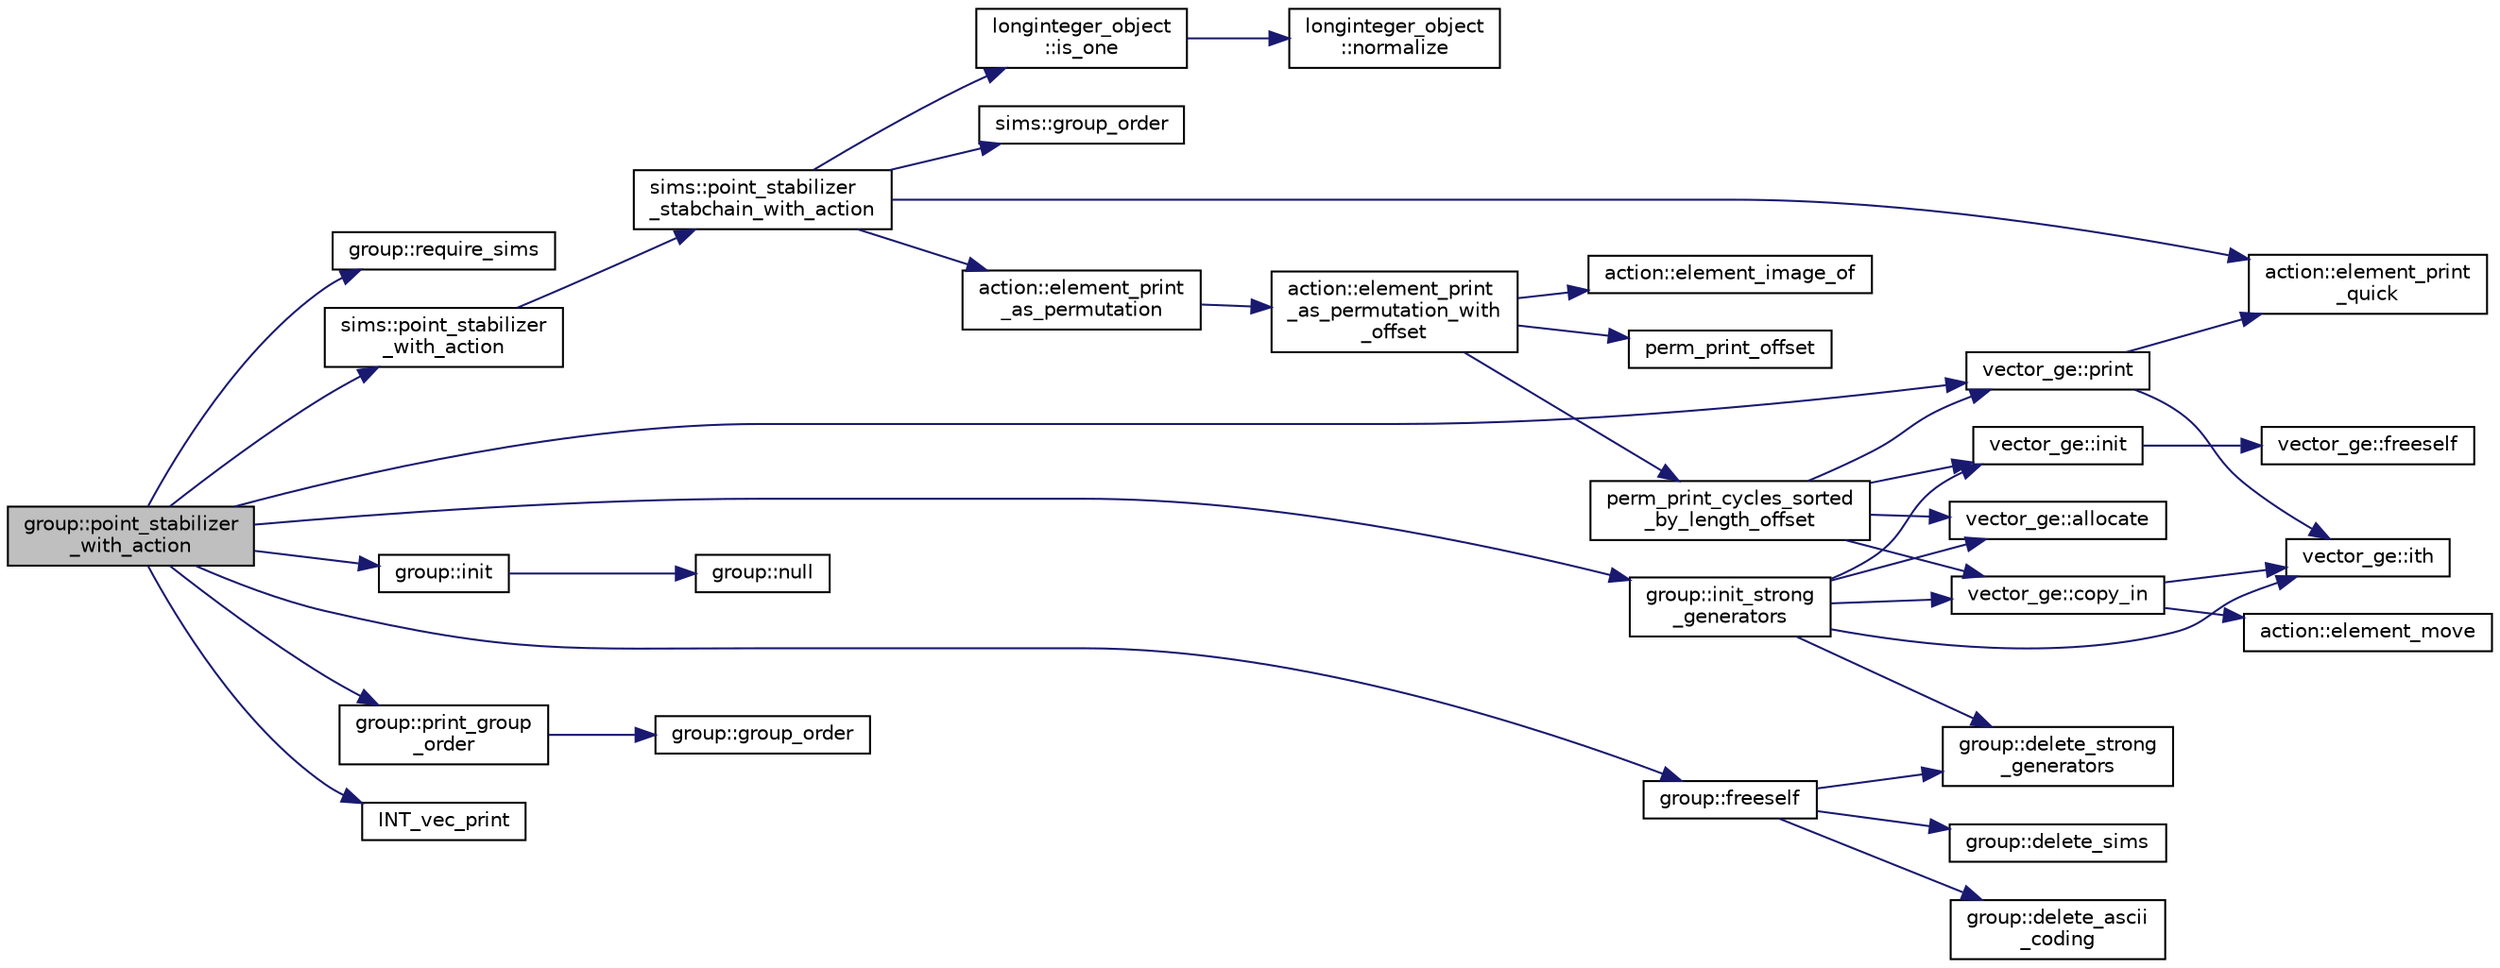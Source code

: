 digraph "group::point_stabilizer_with_action"
{
  edge [fontname="Helvetica",fontsize="10",labelfontname="Helvetica",labelfontsize="10"];
  node [fontname="Helvetica",fontsize="10",shape=record];
  rankdir="LR";
  Node1376 [label="group::point_stabilizer\l_with_action",height=0.2,width=0.4,color="black", fillcolor="grey75", style="filled", fontcolor="black"];
  Node1376 -> Node1377 [color="midnightblue",fontsize="10",style="solid",fontname="Helvetica"];
  Node1377 [label="group::require_sims",height=0.2,width=0.4,color="black", fillcolor="white", style="filled",URL="$d1/db7/classgroup.html#a657b3eaca7a2fd46ffb25589f06532d6"];
  Node1376 -> Node1378 [color="midnightblue",fontsize="10",style="solid",fontname="Helvetica"];
  Node1378 [label="sims::point_stabilizer\l_with_action",height=0.2,width=0.4,color="black", fillcolor="white", style="filled",URL="$d9/df3/classsims.html#a3c07d7fe18b848f6c62bc4f9616747ed"];
  Node1378 -> Node1379 [color="midnightblue",fontsize="10",style="solid",fontname="Helvetica"];
  Node1379 [label="sims::point_stabilizer\l_stabchain_with_action",height=0.2,width=0.4,color="black", fillcolor="white", style="filled",URL="$d9/df3/classsims.html#a3ab0527c4d7d0647f8f442f3cfb4c1be"];
  Node1379 -> Node1380 [color="midnightblue",fontsize="10",style="solid",fontname="Helvetica"];
  Node1380 [label="sims::group_order",height=0.2,width=0.4,color="black", fillcolor="white", style="filled",URL="$d9/df3/classsims.html#aa442445175656570fa35febbe790efad"];
  Node1379 -> Node1381 [color="midnightblue",fontsize="10",style="solid",fontname="Helvetica"];
  Node1381 [label="action::element_print\l_as_permutation",height=0.2,width=0.4,color="black", fillcolor="white", style="filled",URL="$d2/d86/classaction.html#a2975618a8203187b688a67c947150bb8"];
  Node1381 -> Node1382 [color="midnightblue",fontsize="10",style="solid",fontname="Helvetica"];
  Node1382 [label="action::element_print\l_as_permutation_with\l_offset",height=0.2,width=0.4,color="black", fillcolor="white", style="filled",URL="$d2/d86/classaction.html#addd61d869434abaad431124a6d858396"];
  Node1382 -> Node1383 [color="midnightblue",fontsize="10",style="solid",fontname="Helvetica"];
  Node1383 [label="action::element_image_of",height=0.2,width=0.4,color="black", fillcolor="white", style="filled",URL="$d2/d86/classaction.html#ae09559d4537a048fc860f8a74a31393d"];
  Node1382 -> Node1384 [color="midnightblue",fontsize="10",style="solid",fontname="Helvetica"];
  Node1384 [label="perm_print_offset",height=0.2,width=0.4,color="black", fillcolor="white", style="filled",URL="$d2/d7c/combinatorics_8_c.html#ab87deef2ba9e4d2ce386a19eeaffecf3"];
  Node1382 -> Node1385 [color="midnightblue",fontsize="10",style="solid",fontname="Helvetica"];
  Node1385 [label="perm_print_cycles_sorted\l_by_length_offset",height=0.2,width=0.4,color="black", fillcolor="white", style="filled",URL="$d5/d90/action__global_8_c.html#a9d1f2e34879c04dbc45d08984a8066e3"];
  Node1385 -> Node1386 [color="midnightblue",fontsize="10",style="solid",fontname="Helvetica"];
  Node1386 [label="vector_ge::init",height=0.2,width=0.4,color="black", fillcolor="white", style="filled",URL="$d4/d6e/classvector__ge.html#afe1d6befd1f1501e6be34afbaa9d30a8"];
  Node1386 -> Node1387 [color="midnightblue",fontsize="10",style="solid",fontname="Helvetica"];
  Node1387 [label="vector_ge::freeself",height=0.2,width=0.4,color="black", fillcolor="white", style="filled",URL="$d4/d6e/classvector__ge.html#aa002e4b715cc73a9b8b367d29700b452"];
  Node1385 -> Node1388 [color="midnightblue",fontsize="10",style="solid",fontname="Helvetica"];
  Node1388 [label="vector_ge::allocate",height=0.2,width=0.4,color="black", fillcolor="white", style="filled",URL="$d4/d6e/classvector__ge.html#a35b062a9201b30f0a87bf87702d243ae"];
  Node1385 -> Node1389 [color="midnightblue",fontsize="10",style="solid",fontname="Helvetica"];
  Node1389 [label="vector_ge::copy_in",height=0.2,width=0.4,color="black", fillcolor="white", style="filled",URL="$d4/d6e/classvector__ge.html#ad02ebf2d4e8bbf095685aea921999145"];
  Node1389 -> Node1390 [color="midnightblue",fontsize="10",style="solid",fontname="Helvetica"];
  Node1390 [label="vector_ge::ith",height=0.2,width=0.4,color="black", fillcolor="white", style="filled",URL="$d4/d6e/classvector__ge.html#a1ff002e8b746a9beb119d57dcd4a15ff"];
  Node1389 -> Node1391 [color="midnightblue",fontsize="10",style="solid",fontname="Helvetica"];
  Node1391 [label="action::element_move",height=0.2,width=0.4,color="black", fillcolor="white", style="filled",URL="$d2/d86/classaction.html#a550947491bbb534d3d7951f50198a874"];
  Node1385 -> Node1392 [color="midnightblue",fontsize="10",style="solid",fontname="Helvetica"];
  Node1392 [label="vector_ge::print",height=0.2,width=0.4,color="black", fillcolor="white", style="filled",URL="$d4/d6e/classvector__ge.html#a0d260cce035c20b32d7989c50670aa8a"];
  Node1392 -> Node1393 [color="midnightblue",fontsize="10",style="solid",fontname="Helvetica"];
  Node1393 [label="action::element_print\l_quick",height=0.2,width=0.4,color="black", fillcolor="white", style="filled",URL="$d2/d86/classaction.html#a4844680cf6750396f76494a28655265b"];
  Node1392 -> Node1390 [color="midnightblue",fontsize="10",style="solid",fontname="Helvetica"];
  Node1379 -> Node1394 [color="midnightblue",fontsize="10",style="solid",fontname="Helvetica"];
  Node1394 [label="longinteger_object\l::is_one",height=0.2,width=0.4,color="black", fillcolor="white", style="filled",URL="$dd/d7e/classlonginteger__object.html#adeab597c8bb66f36eb085f046d1df656"];
  Node1394 -> Node1395 [color="midnightblue",fontsize="10",style="solid",fontname="Helvetica"];
  Node1395 [label="longinteger_object\l::normalize",height=0.2,width=0.4,color="black", fillcolor="white", style="filled",URL="$dd/d7e/classlonginteger__object.html#ae27040d862a5624e98fc9582daa889ee"];
  Node1379 -> Node1393 [color="midnightblue",fontsize="10",style="solid",fontname="Helvetica"];
  Node1376 -> Node1392 [color="midnightblue",fontsize="10",style="solid",fontname="Helvetica"];
  Node1376 -> Node1396 [color="midnightblue",fontsize="10",style="solid",fontname="Helvetica"];
  Node1396 [label="group::freeself",height=0.2,width=0.4,color="black", fillcolor="white", style="filled",URL="$d1/db7/classgroup.html#a43d679f29a588271c1eaeefe94bed282"];
  Node1396 -> Node1397 [color="midnightblue",fontsize="10",style="solid",fontname="Helvetica"];
  Node1397 [label="group::delete_ascii\l_coding",height=0.2,width=0.4,color="black", fillcolor="white", style="filled",URL="$d1/db7/classgroup.html#aa71c4507467519fc564a6715fe7efdf5"];
  Node1396 -> Node1398 [color="midnightblue",fontsize="10",style="solid",fontname="Helvetica"];
  Node1398 [label="group::delete_strong\l_generators",height=0.2,width=0.4,color="black", fillcolor="white", style="filled",URL="$d1/db7/classgroup.html#a36c96bdf4428fdf236dfabab0f82b898"];
  Node1396 -> Node1399 [color="midnightblue",fontsize="10",style="solid",fontname="Helvetica"];
  Node1399 [label="group::delete_sims",height=0.2,width=0.4,color="black", fillcolor="white", style="filled",URL="$d1/db7/classgroup.html#accebe64da3d51160a974fad069a90eac"];
  Node1376 -> Node1400 [color="midnightblue",fontsize="10",style="solid",fontname="Helvetica"];
  Node1400 [label="group::init",height=0.2,width=0.4,color="black", fillcolor="white", style="filled",URL="$d1/db7/classgroup.html#a9f5de0500658e265332c7f62c0d3962d"];
  Node1400 -> Node1401 [color="midnightblue",fontsize="10",style="solid",fontname="Helvetica"];
  Node1401 [label="group::null",height=0.2,width=0.4,color="black", fillcolor="white", style="filled",URL="$d1/db7/classgroup.html#a25f33ef4c9370d6cefa29b0c49f64a18"];
  Node1376 -> Node1402 [color="midnightblue",fontsize="10",style="solid",fontname="Helvetica"];
  Node1402 [label="group::init_strong\l_generators",height=0.2,width=0.4,color="black", fillcolor="white", style="filled",URL="$d1/db7/classgroup.html#aca8ce81c001eb5871118ed21676f3519"];
  Node1402 -> Node1398 [color="midnightblue",fontsize="10",style="solid",fontname="Helvetica"];
  Node1402 -> Node1386 [color="midnightblue",fontsize="10",style="solid",fontname="Helvetica"];
  Node1402 -> Node1388 [color="midnightblue",fontsize="10",style="solid",fontname="Helvetica"];
  Node1402 -> Node1389 [color="midnightblue",fontsize="10",style="solid",fontname="Helvetica"];
  Node1402 -> Node1390 [color="midnightblue",fontsize="10",style="solid",fontname="Helvetica"];
  Node1376 -> Node1403 [color="midnightblue",fontsize="10",style="solid",fontname="Helvetica"];
  Node1403 [label="group::print_group\l_order",height=0.2,width=0.4,color="black", fillcolor="white", style="filled",URL="$d1/db7/classgroup.html#aa43ecff562ccdcb7305ace4e7414f3d8"];
  Node1403 -> Node1404 [color="midnightblue",fontsize="10",style="solid",fontname="Helvetica"];
  Node1404 [label="group::group_order",height=0.2,width=0.4,color="black", fillcolor="white", style="filled",URL="$d1/db7/classgroup.html#a2d70bcf6a1495e7fb8e16ba7dfadb725"];
  Node1376 -> Node1405 [color="midnightblue",fontsize="10",style="solid",fontname="Helvetica"];
  Node1405 [label="INT_vec_print",height=0.2,width=0.4,color="black", fillcolor="white", style="filled",URL="$df/dbf/sajeeb_8_c.html#a79a5901af0b47dd0d694109543c027fe"];
}
